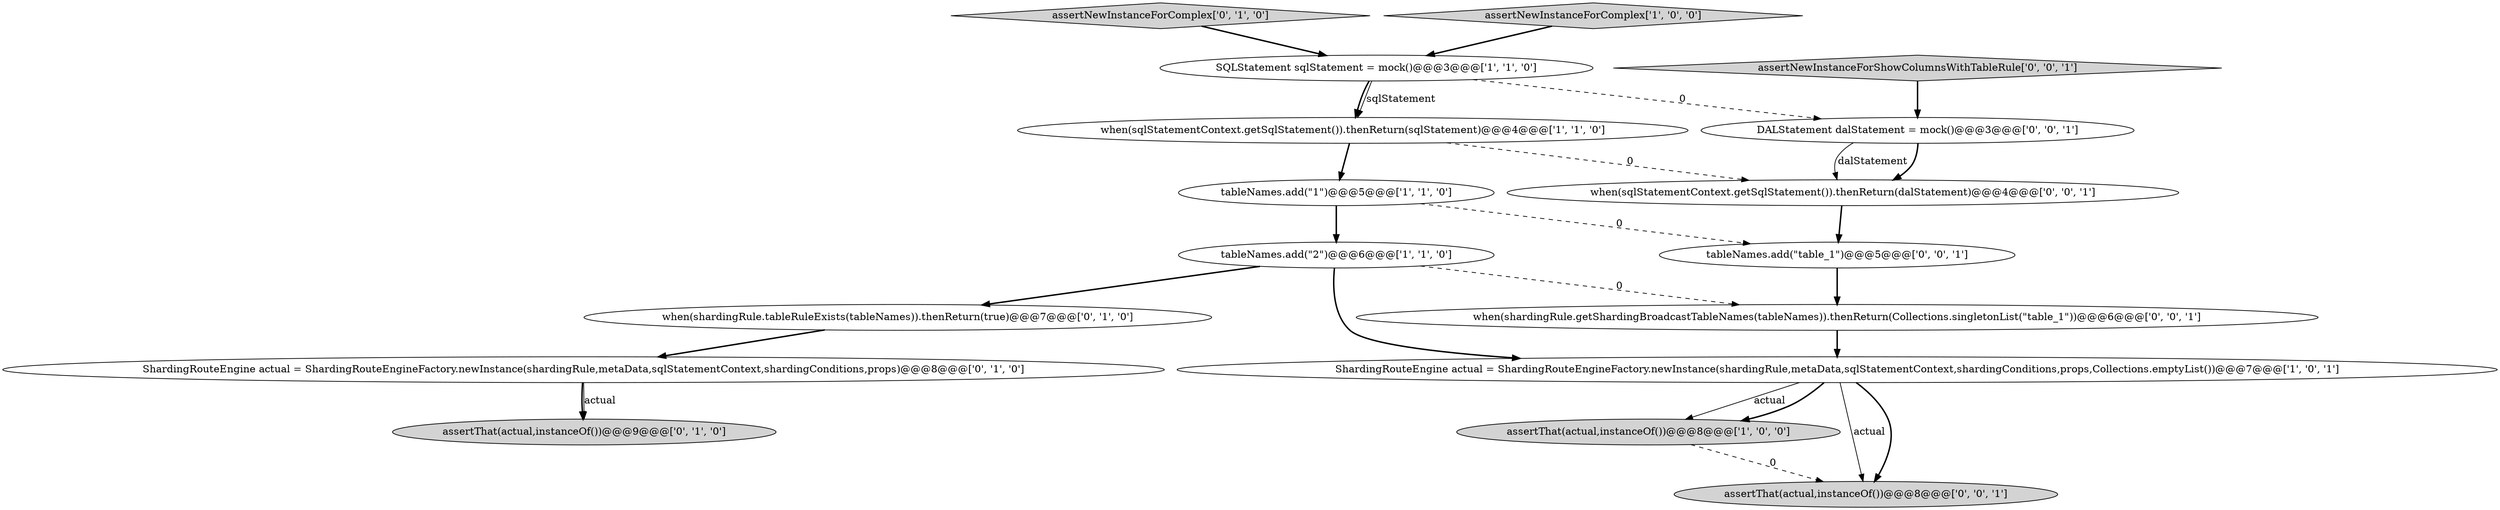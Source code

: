 digraph {
6 [style = filled, label = "SQLStatement sqlStatement = mock()@@@3@@@['1', '1', '0']", fillcolor = white, shape = ellipse image = "AAA0AAABBB1BBB"];
11 [style = filled, label = "tableNames.add(\"table_1\")@@@5@@@['0', '0', '1']", fillcolor = white, shape = ellipse image = "AAA0AAABBB3BBB"];
13 [style = filled, label = "when(sqlStatementContext.getSqlStatement()).thenReturn(dalStatement)@@@4@@@['0', '0', '1']", fillcolor = white, shape = ellipse image = "AAA0AAABBB3BBB"];
7 [style = filled, label = "when(shardingRule.tableRuleExists(tableNames)).thenReturn(true)@@@7@@@['0', '1', '0']", fillcolor = white, shape = ellipse image = "AAA0AAABBB2BBB"];
1 [style = filled, label = "tableNames.add(\"1\")@@@5@@@['1', '1', '0']", fillcolor = white, shape = ellipse image = "AAA0AAABBB1BBB"];
2 [style = filled, label = "tableNames.add(\"2\")@@@6@@@['1', '1', '0']", fillcolor = white, shape = ellipse image = "AAA0AAABBB1BBB"];
12 [style = filled, label = "assertThat(actual,instanceOf())@@@8@@@['0', '0', '1']", fillcolor = lightgray, shape = ellipse image = "AAA0AAABBB3BBB"];
9 [style = filled, label = "assertThat(actual,instanceOf())@@@9@@@['0', '1', '0']", fillcolor = lightgray, shape = ellipse image = "AAA0AAABBB2BBB"];
16 [style = filled, label = "DALStatement dalStatement = mock()@@@3@@@['0', '0', '1']", fillcolor = white, shape = ellipse image = "AAA0AAABBB3BBB"];
4 [style = filled, label = "when(sqlStatementContext.getSqlStatement()).thenReturn(sqlStatement)@@@4@@@['1', '1', '0']", fillcolor = white, shape = ellipse image = "AAA0AAABBB1BBB"];
14 [style = filled, label = "when(shardingRule.getShardingBroadcastTableNames(tableNames)).thenReturn(Collections.singletonList(\"table_1\"))@@@6@@@['0', '0', '1']", fillcolor = white, shape = ellipse image = "AAA0AAABBB3BBB"];
10 [style = filled, label = "assertNewInstanceForComplex['0', '1', '0']", fillcolor = lightgray, shape = diamond image = "AAA0AAABBB2BBB"];
15 [style = filled, label = "assertNewInstanceForShowColumnsWithTableRule['0', '0', '1']", fillcolor = lightgray, shape = diamond image = "AAA0AAABBB3BBB"];
3 [style = filled, label = "ShardingRouteEngine actual = ShardingRouteEngineFactory.newInstance(shardingRule,metaData,sqlStatementContext,shardingConditions,props,Collections.emptyList())@@@7@@@['1', '0', '1']", fillcolor = white, shape = ellipse image = "AAA0AAABBB1BBB"];
5 [style = filled, label = "assertThat(actual,instanceOf())@@@8@@@['1', '0', '0']", fillcolor = lightgray, shape = ellipse image = "AAA0AAABBB1BBB"];
8 [style = filled, label = "ShardingRouteEngine actual = ShardingRouteEngineFactory.newInstance(shardingRule,metaData,sqlStatementContext,shardingConditions,props)@@@8@@@['0', '1', '0']", fillcolor = white, shape = ellipse image = "AAA1AAABBB2BBB"];
0 [style = filled, label = "assertNewInstanceForComplex['1', '0', '0']", fillcolor = lightgray, shape = diamond image = "AAA0AAABBB1BBB"];
0->6 [style = bold, label=""];
7->8 [style = bold, label=""];
8->9 [style = bold, label=""];
1->11 [style = dashed, label="0"];
14->3 [style = bold, label=""];
6->4 [style = bold, label=""];
10->6 [style = bold, label=""];
3->5 [style = solid, label="actual"];
2->7 [style = bold, label=""];
16->13 [style = bold, label=""];
3->5 [style = bold, label=""];
11->14 [style = bold, label=""];
4->1 [style = bold, label=""];
2->3 [style = bold, label=""];
8->9 [style = solid, label="actual"];
13->11 [style = bold, label=""];
3->12 [style = solid, label="actual"];
3->12 [style = bold, label=""];
2->14 [style = dashed, label="0"];
6->16 [style = dashed, label="0"];
15->16 [style = bold, label=""];
5->12 [style = dashed, label="0"];
6->4 [style = solid, label="sqlStatement"];
4->13 [style = dashed, label="0"];
1->2 [style = bold, label=""];
16->13 [style = solid, label="dalStatement"];
}
